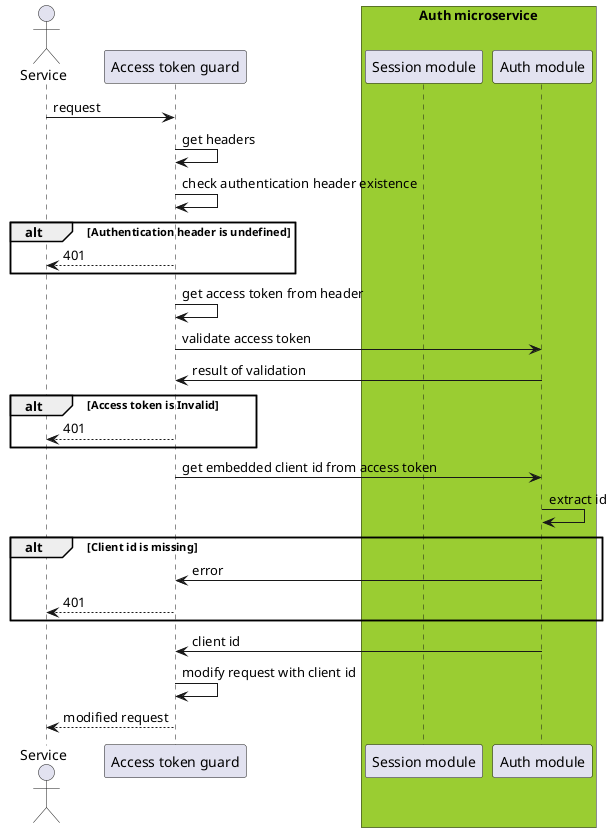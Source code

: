 @startuml access_token_guard

actor Service as se

participant "Access token guard" as atg

box "Auth microservice" #YellowGreen
  participant "Session module" as ssm
  participant "Auth module" as aum
end box

se -> atg : request
atg -> atg : get headers
atg -> atg : check authentication header existence

alt Authentication header is undefined
  atg --> se : 401
end

atg -> atg : get access token from header

atg -> aum : validate access token
aum -> atg : result of validation

alt Access token is Invalid
  atg --> se : 401
end

atg -> aum : get embedded client id from access token
aum -> aum : extract id

alt Client id is missing
  aum -> atg : error
  atg --> se : 401
end

aum -> atg : client id
atg -> atg : modify request with client id
atg --> se : modified request
@enduml